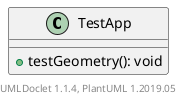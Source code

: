 @startuml

    class TestApp [[TestApp.html]] {
        +testGeometry(): void
    }


    center footer UMLDoclet 1.1.4, PlantUML 1.2019.05
@enduml
